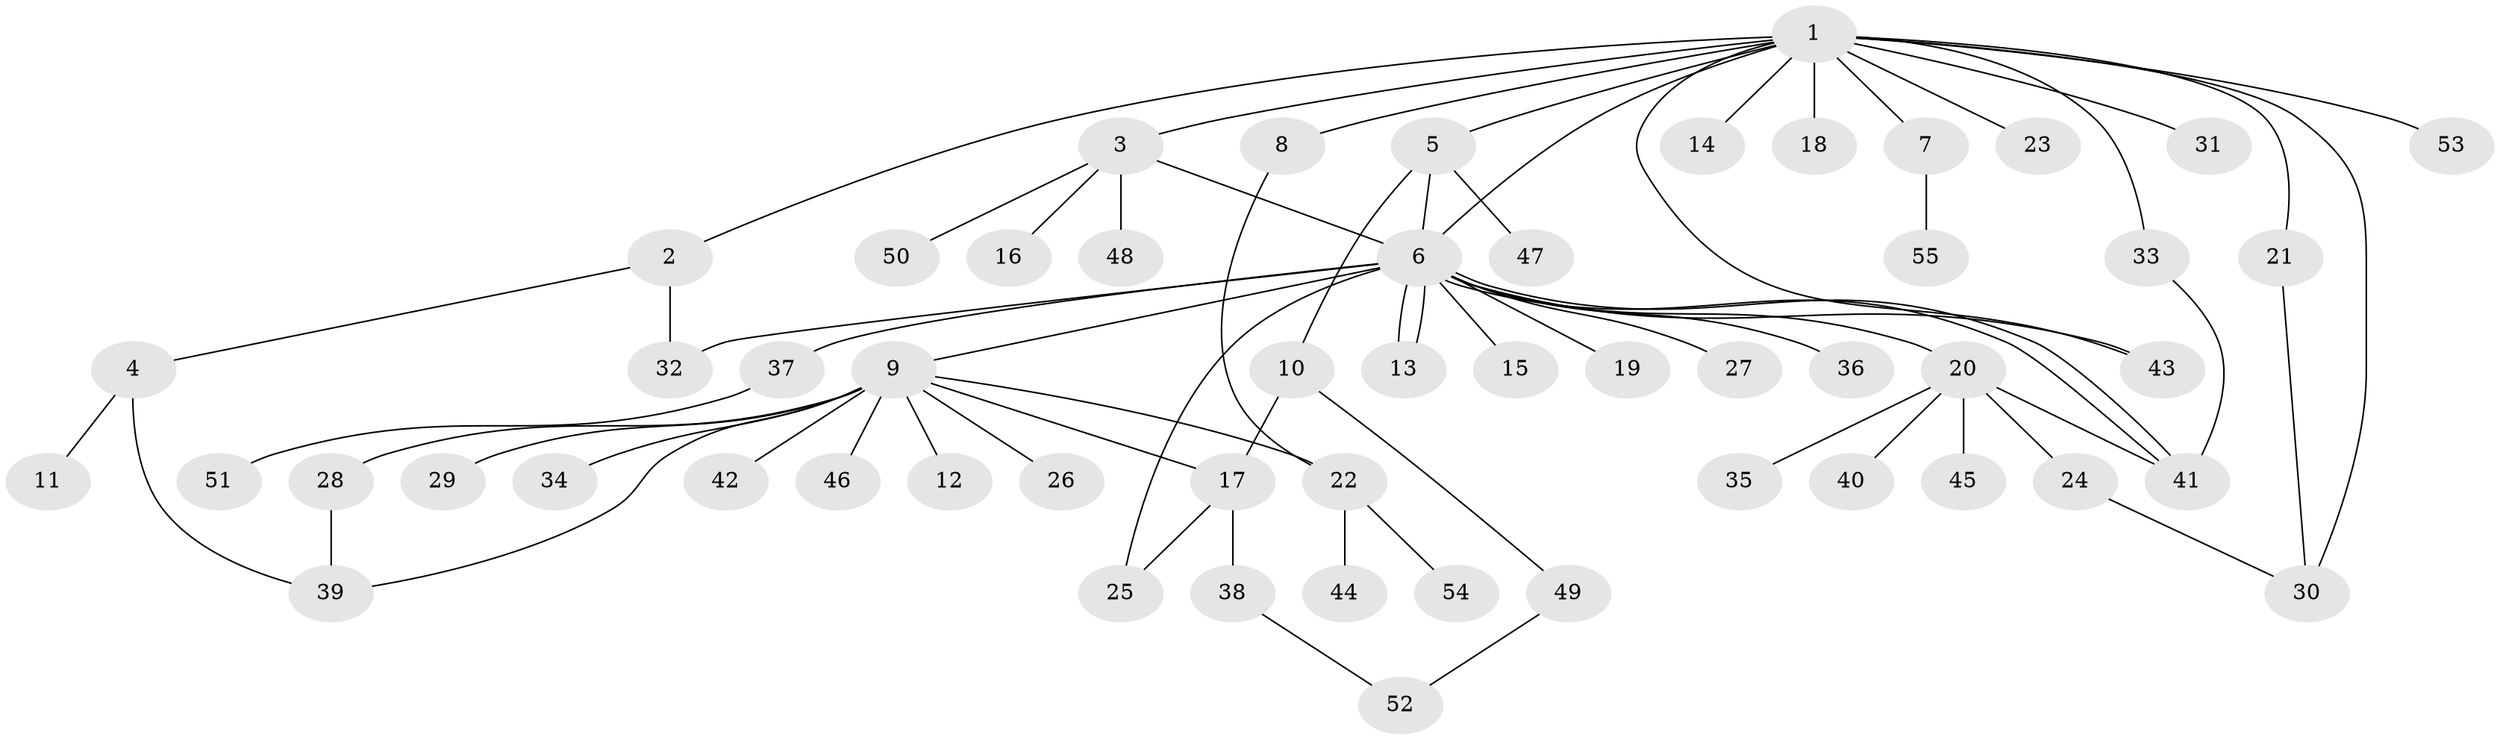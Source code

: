 // Generated by graph-tools (version 1.1) at 2025/01/03/09/25 03:01:40]
// undirected, 55 vertices, 70 edges
graph export_dot {
graph [start="1"]
  node [color=gray90,style=filled];
  1;
  2;
  3;
  4;
  5;
  6;
  7;
  8;
  9;
  10;
  11;
  12;
  13;
  14;
  15;
  16;
  17;
  18;
  19;
  20;
  21;
  22;
  23;
  24;
  25;
  26;
  27;
  28;
  29;
  30;
  31;
  32;
  33;
  34;
  35;
  36;
  37;
  38;
  39;
  40;
  41;
  42;
  43;
  44;
  45;
  46;
  47;
  48;
  49;
  50;
  51;
  52;
  53;
  54;
  55;
  1 -- 2;
  1 -- 3;
  1 -- 5;
  1 -- 6;
  1 -- 7;
  1 -- 8;
  1 -- 14;
  1 -- 18;
  1 -- 21;
  1 -- 23;
  1 -- 30;
  1 -- 31;
  1 -- 33;
  1 -- 43;
  1 -- 53;
  2 -- 4;
  2 -- 32;
  3 -- 6;
  3 -- 16;
  3 -- 48;
  3 -- 50;
  4 -- 11;
  4 -- 39;
  5 -- 6;
  5 -- 10;
  5 -- 47;
  6 -- 9;
  6 -- 13;
  6 -- 13;
  6 -- 15;
  6 -- 19;
  6 -- 20;
  6 -- 25;
  6 -- 27;
  6 -- 32;
  6 -- 36;
  6 -- 37;
  6 -- 41;
  6 -- 41;
  6 -- 43;
  7 -- 55;
  8 -- 22;
  9 -- 12;
  9 -- 17;
  9 -- 22;
  9 -- 26;
  9 -- 28;
  9 -- 29;
  9 -- 34;
  9 -- 39;
  9 -- 42;
  9 -- 46;
  10 -- 17;
  10 -- 49;
  17 -- 25;
  17 -- 38;
  20 -- 24;
  20 -- 35;
  20 -- 40;
  20 -- 41;
  20 -- 45;
  21 -- 30;
  22 -- 44;
  22 -- 54;
  24 -- 30;
  28 -- 39;
  33 -- 41;
  37 -- 51;
  38 -- 52;
  49 -- 52;
}
